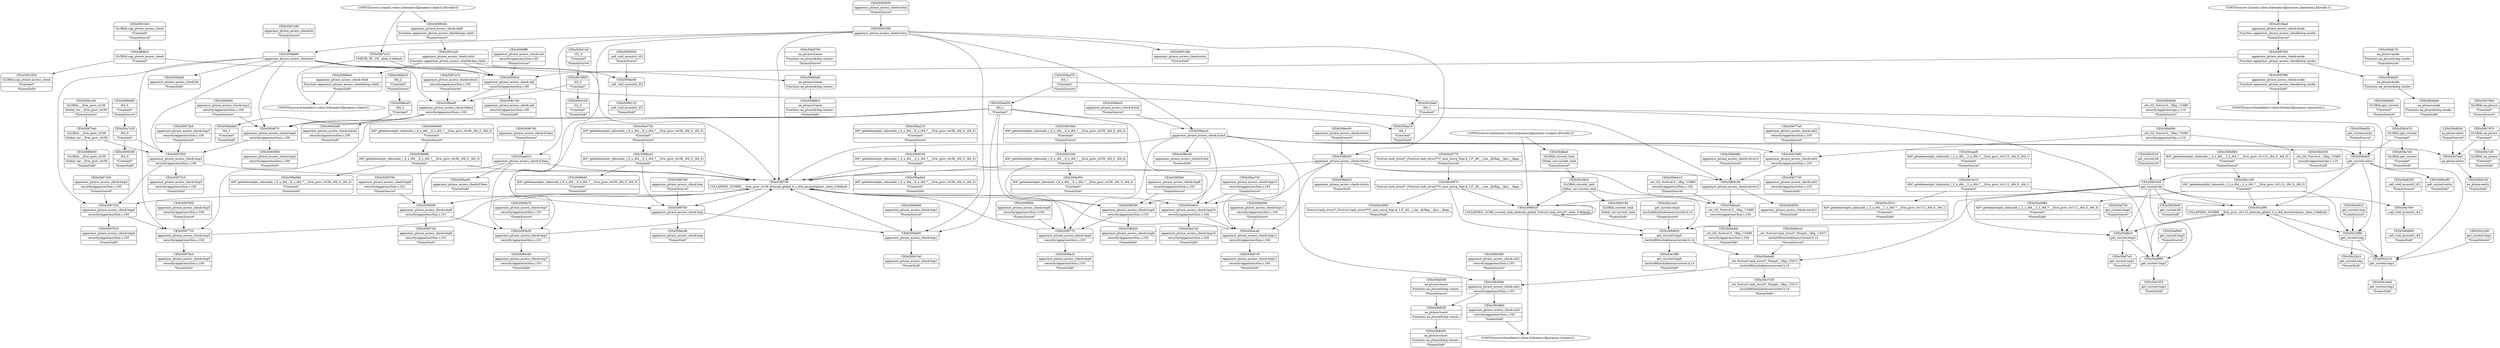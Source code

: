 digraph {
	CE0x5097030 [shape=record,shape=Mrecord,label="{CE0x5097030|apparmor_ptrace_access_check:tmp3|security/apparmor/lsm.c,100}"]
	CE0x50aa010 [shape=record,shape=Mrecord,label="{CE0x50aa010|apparmor_ptrace_access_check:if.then}"]
	CE0x50990e0 [shape=record,shape=Mrecord,label="{CE0x50990e0|apparmor_ptrace_access_check:child|Function::apparmor_ptrace_access_check&Arg::child::|*SummSink*}"]
	CE0x50c4410 [shape=record,shape=Mrecord,label="{CE0x50c4410|i64*_getelementptr_inbounds_(_2_x_i64_,_2_x_i64_*___llvm_gcov_ctr112,_i64_0,_i64_1)|*Constant*}"]
	CE0x50c29f0 [shape=record,shape=Mrecord,label="{CE0x50c29f0|COLLAPSED:_GCMRE___llvm_gcov_ctr112_internal_global_2_x_i64_zeroinitializer:_elem_0:default:}"]
	CE0x50af6c0 [shape=record,shape=Mrecord,label="{CE0x50af6c0|get_current:tmp2}"]
	CE0x50b7970 [shape=record,shape=Mrecord,label="{CE0x50b7970|GLOBAL:aa_ptrace|*Constant*}"]
	CE0x509e7e0 [shape=record,shape=Mrecord,label="{CE0x509e7e0|GLOBAL:get_current|*Constant*|*SummSink*}"]
	CE0x50b5680 [shape=record,shape=Mrecord,label="{CE0x50b5680|apparmor_ptrace_access_check:call1|security/apparmor/lsm.c,103}"]
	CE0x50999f0 [shape=record,shape=Mrecord,label="{CE0x50999f0|i64*_getelementptr_inbounds_(_6_x_i64_,_6_x_i64_*___llvm_gcov_ctr39,_i64_0,_i64_3)|*Constant*}"]
	CE0x508d890 [shape=record,shape=Mrecord,label="{CE0x508d890|_call_void_mcount()_#2|*SummSink*}"]
	CE0x508f7b0 [shape=record,shape=Mrecord,label="{CE0x508f7b0|apparmor_ptrace_access_check:tmp}"]
	CE0x50a1ee0 [shape=record,shape=Mrecord,label="{CE0x50a1ee0|get_current:tmp4|./arch/x86/include/asm/current.h,14|*SummSource*}"]
	CE0x5099040 [shape=record,shape=Mrecord,label="{CE0x5099040|apparmor_ptrace_access_check:child|Function::apparmor_ptrace_access_check&Arg::child::|*SummSource*}"]
	CE0x5099290 [shape=record,shape=Mrecord,label="{CE0x5099290|i64_0|*Constant*|*SummSink*}"]
	CE0x508f740 [shape=record,shape=Mrecord,label="{CE0x508f740|COLLAPSED:_GCMRE___llvm_gcov_ctr39_internal_global_6_x_i64_zeroinitializer:_elem_0:default:}"]
	CE0x50972b0 [shape=record,shape=Mrecord,label="{CE0x50972b0|apparmor_ptrace_access_check:tmp3|security/apparmor/lsm.c,100|*SummSource*}"]
	CE0x50b8c70 [shape=record,shape=Mrecord,label="{CE0x50b8c70|aa_ptrace:mode|Function::aa_ptrace&Arg::mode::|*SummSource*}"]
	CE0x5097730 [shape=record,shape=Mrecord,label="{CE0x5097730|apparmor_ptrace_access_check:tmp5|security/apparmor/lsm.c,100}"]
	CE0x508dde0 [shape=record,shape=Mrecord,label="{CE0x508dde0|i64_2|*Constant*|*SummSink*}"]
	CE0x5096920 [shape=record,shape=Mrecord,label="{CE0x5096920|COLLAPSED:_GCRE_current_task_external_global_%struct.task_struct*:_elem_0:default:}"]
	CE0x50bbaa0 [shape=record,shape=Mrecord,label="{CE0x50bbaa0|_ret_i32_%retval.0,_!dbg_!15480|security/apparmor/lsm.c,104}"]
	CE0x50c4910 [shape=record,shape=Mrecord,label="{CE0x50c4910|get_current:tmp|*SummSource*}"]
	CE0x509b7b0 [shape=record,shape=Mrecord,label="{CE0x509b7b0|apparmor_ptrace_access_check:tmp|*SummSource*}"]
	CE0x5092630 [shape=record,shape=Mrecord,label="{CE0x5092630|apparmor_ptrace_access_check:entry|*SummSource*}"]
	CE0x509aac0 [shape=record,shape=Mrecord,label="{CE0x509aac0|apparmor_ptrace_access_check:if.end}"]
	CE0x50956f0 [shape=record,shape=Mrecord,label="{CE0x50956f0|apparmor_ptrace_access_check:tmp6|security/apparmor/lsm.c,101}"]
	CE0x509e9c0 [shape=record,shape=Mrecord,label="{CE0x509e9c0|get_current:entry}"]
	CE0x50a0750 [shape=record,shape=Mrecord,label="{CE0x50a0750|i64*_getelementptr_inbounds_(_6_x_i64_,_6_x_i64_*___llvm_gcov_ctr39,_i64_0,_i64_0)|*Constant*|*SummSource*}"]
	CE0x50b0180 [shape=record,shape=Mrecord,label="{CE0x50b0180|GLOBAL:current_task|Global_var:current_task|*SummSink*}"]
	CE0x50018c0 [shape=record,shape=Mrecord,label="{CE0x50018c0|GLOBAL:cap_ptrace_access_check|*Constant*|*SummSource*}"]
	CE0x50a0980 [shape=record,shape=Mrecord,label="{CE0x50a0980|i64*_getelementptr_inbounds_(_2_x_i64_,_2_x_i64_*___llvm_gcov_ctr112,_i64_0,_i64_0)|*Constant*|*SummSink*}"]
	CE0x50b8f40 [shape=record,shape=Mrecord,label="{CE0x50b8f40|_ret_i32_%error.0,_!dbg_!15485|security/apparmor/ipc.c,110}"]
	CE0x5094140 [shape=record,shape=Mrecord,label="{CE0x5094140|i32_0|*Constant*|*SummSource*}"]
	CE0x50c2c10 [shape=record,shape=Mrecord,label="{CE0x50c2c10|get_current:tmp1}"]
	CE0x50b8390 [shape=record,shape=Mrecord,label="{CE0x50b8390|aa_ptrace:tracer|Function::aa_ptrace&Arg::tracer::|*SummSource*}"]
	CE0x5091c80 [shape=record,shape=Mrecord,label="{CE0x5091c80|apparmor_ptrace_access_check:bb|*SummSource*}"]
	CE0x50ba210 [shape=record,shape=Mrecord,label="{CE0x50ba210|i64*_getelementptr_inbounds_(_6_x_i64_,_6_x_i64_*___llvm_gcov_ctr39,_i64_0,_i64_5)|*Constant*|*SummSource*}"]
	CE0x50b36d0 [shape=record,shape=Mrecord,label="{CE0x50b36d0|get_current:bb|*SummSink*}"]
	CE0x50ba6c0 [shape=record,shape=Mrecord,label="{CE0x50ba6c0|apparmor_ptrace_access_check:tmp10|security/apparmor/lsm.c,104}"]
	CE0x509ab60 [shape=record,shape=Mrecord,label="{CE0x509ab60|apparmor_ptrace_access_check:bb}"]
	CE0x50b7ea0 [shape=record,shape=Mrecord,label="{CE0x50b7ea0|aa_ptrace:entry}"]
	CE0x50c0770 [shape=record,shape=Mrecord,label="{CE0x50c0770|%struct.task_struct*_(%struct.task_struct**)*_asm_movq_%gs:$_1:P_,$0_,_r,im,_dirflag_,_fpsr_,_flags_|*SummSource*}"]
	CE0x50b7680 [shape=record,shape=Mrecord,label="{CE0x50b7680|apparmor_ptrace_access_check:call2|security/apparmor/lsm.c,103}"]
	CE0x5097a70 [shape=record,shape=Mrecord,label="{CE0x5097a70|apparmor_ptrace_access_check:tobool|security/apparmor/lsm.c,100|*SummSource*}"]
	CE0x50b9d80 [shape=record,shape=Mrecord,label="{CE0x50b9d80|apparmor_ptrace_access_check:retval.0|*SummSource*}"]
	"CONST[source:0(mediator),value:0(static)][purpose:{operation}]"
	CE0x50b9330 [shape=record,shape=Mrecord,label="{CE0x50b9330|i64*_getelementptr_inbounds_(_6_x_i64_,_6_x_i64_*___llvm_gcov_ctr39,_i64_0,_i64_5)|*Constant*}"]
	"CONST[source:0(mediator),value:2(dynamic)][purpose:{object}]"
	CE0x509abd0 [shape=record,shape=Mrecord,label="{CE0x509abd0|apparmor_ptrace_access_check:bb|*SummSink*}"]
	CE0x50b8130 [shape=record,shape=Mrecord,label="{CE0x50b8130|aa_ptrace:entry|*SummSink*}"]
	CE0x509f770 [shape=record,shape=Mrecord,label="{CE0x509f770|apparmor_ptrace_access_check:tmp9|security/apparmor/lsm.c,103}"]
	CE0x50a8250 [shape=record,shape=Mrecord,label="{CE0x50a8250|_call_void_mcount()_#2|*SummSource*}"]
	CE0x50950c0 [shape=record,shape=Mrecord,label="{CE0x50950c0|apparmor_ptrace_access_check:call|security/apparmor/lsm.c,99}"]
	CE0x508d950 [shape=record,shape=Mrecord,label="{CE0x508d950|get_current:tmp4|./arch/x86/include/asm/current.h,14}"]
	CE0x5091040 [shape=record,shape=Mrecord,label="{CE0x5091040|i64*_getelementptr_inbounds_(_6_x_i64_,_6_x_i64_*___llvm_gcov_ctr39,_i64_0,_i64_4)|*Constant*}"]
	CE0x50bbb10 [shape=record,shape=Mrecord,label="{CE0x50bbb10|_ret_i32_%retval.0,_!dbg_!15480|security/apparmor/lsm.c,104|*SummSource*}"]
	CE0x5001a20 [shape=record,shape=Mrecord,label="{CE0x5001a20|apparmor_ptrace_access_check:child|Function::apparmor_ptrace_access_check&Arg::child::}"]
	CE0x50b3510 [shape=record,shape=Mrecord,label="{CE0x50b3510|get_current:bb|*SummSource*}"]
	CE0x50910b0 [shape=record,shape=Mrecord,label="{CE0x50910b0|i64*_getelementptr_inbounds_(_6_x_i64_,_6_x_i64_*___llvm_gcov_ctr39,_i64_0,_i64_4)|*Constant*|*SummSource*}"]
	CE0x50942d0 [shape=record,shape=Mrecord,label="{CE0x50942d0|apparmor_ptrace_access_check:tobool|security/apparmor/lsm.c,100|*SummSink*}"]
	CE0x50af730 [shape=record,shape=Mrecord,label="{CE0x50af730|get_current:tmp2|*SummSource*}"]
	CE0x509bbc0 [shape=record,shape=Mrecord,label="{CE0x509bbc0|apparmor_ptrace_access_check:if.end|*SummSource*}"]
	CE0x50b56f0 [shape=record,shape=Mrecord,label="{CE0x50b56f0|apparmor_ptrace_access_check:call1|security/apparmor/lsm.c,103|*SummSource*}"]
	CE0x508dd10 [shape=record,shape=Mrecord,label="{CE0x508dd10|i64_2|*Constant*|*SummSource*}"]
	CE0x50b7330 [shape=record,shape=Mrecord,label="{CE0x50b7330|_ret_%struct.task_struct*_%tmp4,_!dbg_!15471|./arch/x86/include/asm/current.h,14|*SummSink*}"]
	CE0x509ae10 [shape=record,shape=Mrecord,label="{CE0x509ae10|i64_1|*Constant*|*SummSink*}"]
	CE0x50baca0 [shape=record,shape=Mrecord,label="{CE0x50baca0|apparmor_ptrace_access_check:tmp11|security/apparmor/lsm.c,104}"]
	CE0x50b77a0 [shape=record,shape=Mrecord,label="{CE0x50b77a0|apparmor_ptrace_access_check:call2|security/apparmor/lsm.c,103|*SummSource*}"]
	CE0x50c2ba0 [shape=record,shape=Mrecord,label="{CE0x50c2ba0|i64_1|*Constant*}"]
	CE0x50b90a0 [shape=record,shape=Mrecord,label="{CE0x50b90a0|_ret_i32_%error.0,_!dbg_!15485|security/apparmor/ipc.c,110|*SummSource*}"]
	CE0x50af7a0 [shape=record,shape=Mrecord,label="{CE0x50af7a0|get_current:tmp2|*SummSink*}"]
	CE0x5001930 [shape=record,shape=Mrecord,label="{CE0x5001930|GLOBAL:cap_ptrace_access_check|*Constant*|*SummSink*}"]
	CE0x5096110 [shape=record,shape=Mrecord,label="{CE0x5096110|_call_void_mcount()_#2|*SummSink*}"]
	CE0x50c08c0 [shape=record,shape=Mrecord,label="{CE0x50c08c0|GLOBAL:current_task|Global_var:current_task}"]
	CE0x50ba4b0 [shape=record,shape=Mrecord,label="{CE0x50ba4b0|i64*_getelementptr_inbounds_(_6_x_i64_,_6_x_i64_*___llvm_gcov_ctr39,_i64_0,_i64_5)|*Constant*|*SummSink*}"]
	CE0x509fac0 [shape=record,shape=Mrecord,label="{CE0x509fac0|apparmor_ptrace_access_check:tmp9|security/apparmor/lsm.c,103|*SummSink*}"]
	CE0x50b7900 [shape=record,shape=Mrecord,label="{CE0x50b7900|GLOBAL:aa_ptrace|*Constant*|*SummSource*}"]
	CE0x4f10ba0 [shape=record,shape=Mrecord,label="{CE0x4f10ba0|apparmor_ptrace_access_check:mode|Function::apparmor_ptrace_access_check&Arg::mode::|*SummSource*}"]
	CE0x5097f20 [shape=record,shape=Mrecord,label="{CE0x5097f20|apparmor_ptrace_access_check:mode|Function::apparmor_ptrace_access_check&Arg::mode::}"]
	CE0x50b33e0 [shape=record,shape=Mrecord,label="{CE0x50b33e0|get_current:bb}"]
	CE0x509f340 [shape=record,shape=Mrecord,label="{CE0x509f340|apparmor_ptrace_access_check:tmp8|security/apparmor/lsm.c,103}"]
	CE0x509f3b0 [shape=record,shape=Mrecord,label="{CE0x509f3b0|apparmor_ptrace_access_check:tmp8|security/apparmor/lsm.c,103|*SummSource*}"]
	CE0x50a1f80 [shape=record,shape=Mrecord,label="{CE0x50a1f80|get_current:tmp4|./arch/x86/include/asm/current.h,14|*SummSink*}"]
	CE0x50998d0 [shape=record,shape=Mrecord,label="{CE0x50998d0|apparmor_ptrace_access_check:tmp1|*SummSource*}"]
	CE0x5094590 [shape=record,shape=Mrecord,label="{CE0x5094590|apparmor_ptrace_access_check:tmp2|security/apparmor/lsm.c,100|*SummSink*}"]
	CE0x5097430 [shape=record,shape=Mrecord,label="{CE0x5097430|apparmor_ptrace_access_check:tmp4|security/apparmor/lsm.c,100|*SummSource*}"]
	CE0x5095760 [shape=record,shape=Mrecord,label="{CE0x5095760|apparmor_ptrace_access_check:tmp6|security/apparmor/lsm.c,101|*SummSource*}"]
	CE0x50b8400 [shape=record,shape=Mrecord,label="{CE0x50b8400|aa_ptrace:tracer|Function::aa_ptrace&Arg::tracer::|*SummSink*}"]
	CE0x509ef50 [shape=record,shape=Mrecord,label="{CE0x509ef50|i64*_getelementptr_inbounds_(_6_x_i64_,_6_x_i64_*___llvm_gcov_ctr39,_i64_0,_i64_4)|*Constant*|*SummSink*}"]
	CE0x509bca0 [shape=record,shape=Mrecord,label="{CE0x509bca0|i64*_getelementptr_inbounds_(_6_x_i64_,_6_x_i64_*___llvm_gcov_ctr39,_i64_0,_i64_0)|*Constant*}"]
	CE0x50ba7a0 [shape=record,shape=Mrecord,label="{CE0x50ba7a0|apparmor_ptrace_access_check:tmp10|security/apparmor/lsm.c,104|*SummSink*}"]
	CE0x50957d0 [shape=record,shape=Mrecord,label="{CE0x50957d0|apparmor_ptrace_access_check:tmp6|security/apparmor/lsm.c,101|*SummSink*}"]
	CE0x50947a0 [shape=record,shape=Mrecord,label="{CE0x50947a0|apparmor_ptrace_access_check:tmp1|*SummSink*}"]
	CE0x4ffd6c0 [shape=record,shape=Mrecord,label="{CE0x4ffd6c0|GLOBAL:cap_ptrace_access_check|*Constant*}"]
	CE0x5099450 [shape=record,shape=Mrecord,label="{CE0x5099450|GLOBAL:__llvm_gcov_ctr39|Global_var:__llvm_gcov_ctr39|*SummSink*}"]
	CE0x509ac90 [shape=record,shape=Mrecord,label="{CE0x509ac90|apparmor_ptrace_access_check:tmp|*SummSink*}"]
	CE0x50caef0 [shape=record,shape=Mrecord,label="{CE0x50caef0|i64*_getelementptr_inbounds_(_2_x_i64_,_2_x_i64_*___llvm_gcov_ctr112,_i64_0,_i64_1)|*Constant*|*SummSource*}"]
	"CONST[source:1(input),value:2(dynamic)][purpose:{operation}][SrcIdx:1]"
	CE0x509aa00 [shape=record,shape=Mrecord,label="{CE0x509aa00|apparmor_ptrace_access_check:if.then|*SummSink*}"]
	CE0x509f420 [shape=record,shape=Mrecord,label="{CE0x509f420|apparmor_ptrace_access_check:tmp8|security/apparmor/lsm.c,103|*SummSink*}"]
	CE0x50bb730 [shape=record,shape=Mrecord,label="{CE0x50bb730|apparmor_ptrace_access_check:tmp11|security/apparmor/lsm.c,104|*SummSink*}"]
	CE0x50b6cc0 [shape=record,shape=Mrecord,label="{CE0x50b6cc0|_ret_%struct.task_struct*_%tmp4,_!dbg_!15471|./arch/x86/include/asm/current.h,14|*SummSource*}"]
	CE0x509eb50 [shape=record,shape=Mrecord,label="{CE0x509eb50|get_current:entry|*SummSource*}"]
	CE0x508e740 [shape=record,shape=Mrecord,label="{CE0x508e740|apparmor_ptrace_access_check:call|security/apparmor/lsm.c,99|*SummSink*}"]
	CE0x509af40 [shape=record,shape=Mrecord,label="{CE0x509af40|apparmor_ptrace_access_check:tmp1}"]
	CE0x509a1d0 [shape=record,shape=Mrecord,label="{CE0x509a1d0|GLOBAL:__llvm_gcov_ctr39|Global_var:__llvm_gcov_ctr39|*SummSource*}"]
	CE0x4f10800 [shape=record,shape=Mrecord,label="{CE0x4f10800|i32_0|*Constant*}"]
	CE0x509f900 [shape=record,shape=Mrecord,label="{CE0x509f900|apparmor_ptrace_access_check:tmp9|security/apparmor/lsm.c,103|*SummSource*}"]
	CE0x5097210 [shape=record,shape=Mrecord,label="{CE0x5097210|apparmor_ptrace_access_check:tmp3|security/apparmor/lsm.c,100|*SummSink*}"]
	CE0x50b7730 [shape=record,shape=Mrecord,label="{CE0x50b7730|apparmor_ptrace_access_check:call2|security/apparmor/lsm.c,103|*SummSink*}"]
	CE0x5094fe0 [shape=record,shape=Mrecord,label="{CE0x5094fe0|apparmor_ptrace_access_check:tmp2|security/apparmor/lsm.c,100|*SummSource*}"]
	CE0x50979c0 [shape=record,shape=Mrecord,label="{CE0x50979c0|apparmor_ptrace_access_check:tmp5|security/apparmor/lsm.c,100|*SummSink*}"]
	CE0x50b9200 [shape=record,shape=Mrecord,label="{CE0x50b9200|_ret_i32_%error.0,_!dbg_!15485|security/apparmor/ipc.c,110|*SummSink*}"]
	CE0x5096d00 [shape=record,shape=Mrecord,label="{CE0x5096d00|i64_0|*Constant*|*SummSource*}"]
	CE0x50b84d0 [shape=record,shape=Mrecord,label="{CE0x50b84d0|aa_ptrace:tracee|Function::aa_ptrace&Arg::tracee::}"]
	CE0x50b8030 [shape=record,shape=Mrecord,label="{CE0x50b8030|aa_ptrace:entry|*SummSource*}"]
	CE0x509ec90 [shape=record,shape=Mrecord,label="{CE0x509ec90|get_current:entry|*SummSink*}"]
	CE0x5097f90 [shape=record,shape=Mrecord,label="{CE0x5097f90|apparmor_ptrace_access_check:mode|Function::apparmor_ptrace_access_check&Arg::mode::|*SummSink*}"]
	"CONST[source:2(external),value:2(dynamic)][purpose:{subject}][SrcIdx:2]"
	CE0x50c26a0 [shape=record,shape=Mrecord,label="{CE0x50c26a0|get_current:tmp1|*SummSink*}"]
	CE0x50bc160 [shape=record,shape=Mrecord,label="{CE0x50bc160|i64*_getelementptr_inbounds_(_2_x_i64_,_2_x_i64_*___llvm_gcov_ctr112,_i64_0,_i64_0)|*Constant*}"]
	"CONST[source:0(mediator),value:2(dynamic)][purpose:{subject}]"
	CE0x5097950 [shape=record,shape=Mrecord,label="{CE0x5097950|apparmor_ptrace_access_check:tmp5|security/apparmor/lsm.c,100|*SummSource*}"]
	CE0x50b81f0 [shape=record,shape=Mrecord,label="{CE0x50b81f0|aa_ptrace:tracer|Function::aa_ptrace&Arg::tracer::}"]
	CE0x50c2980 [shape=record,shape=Mrecord,label="{CE0x50c2980|get_current:tmp}"]
	CE0x509bc30 [shape=record,shape=Mrecord,label="{CE0x509bc30|apparmor_ptrace_access_check:if.end|*SummSink*}"]
	CE0x50c0800 [shape=record,shape=Mrecord,label="{CE0x50c0800|%struct.task_struct*_(%struct.task_struct**)*_asm_movq_%gs:$_1:P_,$0_,_r,im,_dirflag_,_fpsr_,_flags_|*SummSink*}"]
	CE0x50a7f20 [shape=record,shape=Mrecord,label="{CE0x50a7f20|get_current:tmp3|*SummSink*}"]
	CE0x5092560 [shape=record,shape=Mrecord,label="{CE0x5092560|apparmor_ptrace_access_check:entry}"]
	CE0x50ba730 [shape=record,shape=Mrecord,label="{CE0x50ba730|apparmor_ptrace_access_check:tmp10|security/apparmor/lsm.c,104|*SummSource*}"]
	CE0x50941b0 [shape=record,shape=Mrecord,label="{CE0x50941b0|i32_0|*Constant*|*SummSink*}"]
	CE0x50b8da0 [shape=record,shape=Mrecord,label="{CE0x50b8da0|aa_ptrace:mode|Function::aa_ptrace&Arg::mode::|*SummSink*}"]
	CE0x5095b50 [shape=record,shape=Mrecord,label="{CE0x5095b50|apparmor_ptrace_access_check:tmp7|security/apparmor/lsm.c,101}"]
	CE0x50b9c50 [shape=record,shape=Mrecord,label="{CE0x50b9c50|apparmor_ptrace_access_check:retval.0}"]
	CE0x50b88c0 [shape=record,shape=Mrecord,label="{CE0x50b88c0|aa_ptrace:tracee|Function::aa_ptrace&Arg::tracee::|*SummSink*}"]
	CE0x5099d00 [shape=record,shape=Mrecord,label="{CE0x5099d00|i64*_getelementptr_inbounds_(_6_x_i64_,_6_x_i64_*___llvm_gcov_ctr39,_i64_0,_i64_3)|*Constant*|*SummSource*}"]
	CE0x50913d0 [shape=record,shape=Mrecord,label="{CE0x50913d0|apparmor_ptrace_access_check:entry|*SummSink*}"]
	CE0x50b6e80 [shape=record,shape=Mrecord,label="{CE0x50b6e80|_ret_%struct.task_struct*_%tmp4,_!dbg_!15471|./arch/x86/include/asm/current.h,14}"]
	CE0x5097320 [shape=record,shape=Mrecord,label="{CE0x5097320|apparmor_ptrace_access_check:tmp4|security/apparmor/lsm.c,100}"]
	CE0x5097e10 [shape=record,shape=Mrecord,label="{CE0x5097e10|VOIDTB_TE:_CE:_elem_0:default:}"]
	CE0x50970a0 [shape=record,shape=Mrecord,label="{CE0x50970a0|GLOBAL:__llvm_gcov_ctr39|Global_var:__llvm_gcov_ctr39}"]
	CE0x5096050 [shape=record,shape=Mrecord,label="{CE0x5096050|_call_void_mcount()_#2|*SummSource*}"]
	CE0x50b5a70 [shape=record,shape=Mrecord,label="{CE0x50b5a70|GLOBAL:get_current|*Constant*}"]
	CE0x50af9e0 [shape=record,shape=Mrecord,label="{CE0x50af9e0|get_current:tmp3|*SummSource*}"]
	CE0x508f440 [shape=record,shape=Mrecord,label="{CE0x508f440|apparmor_ptrace_access_check:return}"]
	CE0x508f6d0 [shape=record,shape=Mrecord,label="{CE0x508f6d0|i64*_getelementptr_inbounds_(_6_x_i64_,_6_x_i64_*___llvm_gcov_ctr39,_i64_0,_i64_0)|*Constant*|*SummSink*}"]
	CE0x50b9f20 [shape=record,shape=Mrecord,label="{CE0x50b9f20|apparmor_ptrace_access_check:retval.0|*SummSink*}"]
	CE0x50c0310 [shape=record,shape=Mrecord,label="{CE0x50c0310|i64*_getelementptr_inbounds_(_2_x_i64_,_2_x_i64_*___llvm_gcov_ctr112,_i64_0,_i64_1)|*Constant*|*SummSink*}"]
	CE0x509e6b0 [shape=record,shape=Mrecord,label="{CE0x509e6b0|GLOBAL:get_current|*Constant*|*SummSource*}"]
	"CONST[source:1(input),value:2(dynamic)][purpose:{object}][SrcIdx:0]"
	CE0x509ad00 [shape=record,shape=Mrecord,label="{CE0x509ad00|i64_1|*Constant*}"]
	CE0x509aed0 [shape=record,shape=Mrecord,label="{CE0x509aed0|_call_void_mcount()_#2}"]
	CE0x50af890 [shape=record,shape=Mrecord,label="{CE0x50af890|get_current:tmp3}"]
	CE0x50c2c80 [shape=record,shape=Mrecord,label="{CE0x50c2c80|get_current:tmp1|*SummSource*}"]
	CE0x5090b70 [shape=record,shape=Mrecord,label="{CE0x5090b70|apparmor_ptrace_access_check:tmp7|security/apparmor/lsm.c,101|*SummSource*}"]
	CE0x508ec60 [shape=record,shape=Mrecord,label="{CE0x508ec60|apparmor_ptrace_access_check:return|*SummSource*}"]
	CE0x50c2b10 [shape=record,shape=Mrecord,label="{CE0x50c2b10|get_current:tmp|*SummSink*}"]
	CE0x509a680 [shape=record,shape=Mrecord,label="{CE0x509a680|i64*_getelementptr_inbounds_(_6_x_i64_,_6_x_i64_*___llvm_gcov_ctr39,_i64_0,_i64_3)|*Constant*|*SummSink*}"]
	CE0x5096ad0 [shape=record,shape=Mrecord,label="{CE0x5096ad0|apparmor_ptrace_access_check:tobool|security/apparmor/lsm.c,100}"]
	CE0x50a7fe0 [shape=record,shape=Mrecord,label="{CE0x50a7fe0|_call_void_mcount()_#2}"]
	CE0x50c0670 [shape=record,shape=Mrecord,label="{CE0x50c0670|%struct.task_struct*_(%struct.task_struct**)*_asm_movq_%gs:$_1:P_,$0_,_r,im,_dirflag_,_fpsr_,_flags_}"]
	CE0x508dff0 [shape=record,shape=Mrecord,label="{CE0x508dff0|apparmor_ptrace_access_check:call|security/apparmor/lsm.c,99|*SummSource*}"]
	CE0x50a7c20 [shape=record,shape=Mrecord,label="{CE0x50a7c20|i64_0|*Constant*}"]
	CE0x50967d0 [shape=record,shape=Mrecord,label="{CE0x50967d0|apparmor_ptrace_access_check:if.then|*SummSource*}"]
	CE0x5090cd0 [shape=record,shape=Mrecord,label="{CE0x5090cd0|apparmor_ptrace_access_check:tmp7|security/apparmor/lsm.c,101|*SummSink*}"]
	CE0x509b090 [shape=record,shape=Mrecord,label="{CE0x509b090|i64*_getelementptr_inbounds_(_2_x_i64_,_2_x_i64_*___llvm_gcov_ctr112,_i64_0,_i64_0)|*Constant*|*SummSource*}"]
	CE0x50afee0 [shape=record,shape=Mrecord,label="{CE0x50afee0|GLOBAL:current_task|Global_var:current_task|*SummSource*}"]
	CE0x5094f70 [shape=record,shape=Mrecord,label="{CE0x5094f70|apparmor_ptrace_access_check:tmp2|security/apparmor/lsm.c,100}"]
	CE0x508dca0 [shape=record,shape=Mrecord,label="{CE0x508dca0|i64_2|*Constant*}"]
	CE0x5097610 [shape=record,shape=Mrecord,label="{CE0x5097610|apparmor_ptrace_access_check:tmp4|security/apparmor/lsm.c,100|*SummSink*}"]
	CE0x509ad70 [shape=record,shape=Mrecord,label="{CE0x509ad70|i64_1|*Constant*|*SummSource*}"]
	CE0x50b58b0 [shape=record,shape=Mrecord,label="{CE0x50b58b0|apparmor_ptrace_access_check:call1|security/apparmor/lsm.c,103|*SummSink*}"]
	CE0x50b7cf0 [shape=record,shape=Mrecord,label="{CE0x50b7cf0|GLOBAL:aa_ptrace|*Constant*|*SummSink*}"]
	CE0x508ed20 [shape=record,shape=Mrecord,label="{CE0x508ed20|apparmor_ptrace_access_check:return|*SummSink*}"]
	CE0x50b8700 [shape=record,shape=Mrecord,label="{CE0x50b8700|aa_ptrace:tracee|Function::aa_ptrace&Arg::tracee::|*SummSource*}"]
	CE0x50bb5b0 [shape=record,shape=Mrecord,label="{CE0x50bb5b0|apparmor_ptrace_access_check:tmp11|security/apparmor/lsm.c,104|*SummSource*}"]
	CE0x50bbfa0 [shape=record,shape=Mrecord,label="{CE0x50bbfa0|_ret_i32_%retval.0,_!dbg_!15480|security/apparmor/lsm.c,104|*SummSink*}"]
	CE0x50b8a60 [shape=record,shape=Mrecord,label="{CE0x50b8a60|aa_ptrace:mode|Function::aa_ptrace&Arg::mode::}"]
	CE0x50b7ea0 -> CE0x50b8130
	CE0x50967d0 -> CE0x50aa010
	CE0x509ad00 -> CE0x509ae10
	CE0x50c08c0 -> CE0x508d950
	CE0x5092630 -> CE0x5092560
	CE0x508d950 -> CE0x50a1f80
	CE0x509ad00 -> CE0x50baca0
	CE0x509af40 -> CE0x50947a0
	CE0x509ab60 -> CE0x508f740
	CE0x50b9330 -> CE0x508f740
	CE0x509ab60 -> CE0x5096ad0
	CE0x50bc160 -> CE0x50a0980
	"CONST[source:1(input),value:2(dynamic)][purpose:{operation}][SrcIdx:1]" -> CE0x4f10ba0
	CE0x5097030 -> CE0x5097210
	CE0x50b8c70 -> CE0x50b8a60
	CE0x509f770 -> CE0x508f740
	CE0x50b7680 -> CE0x50b9c50
	CE0x509ab60 -> CE0x509abd0
	CE0x50b6e80 -> CE0x50b7330
	CE0x50950c0 -> CE0x50b9c50
	CE0x508f7b0 -> CE0x509ac90
	CE0x50950c0 -> CE0x5096ad0
	CE0x5097730 -> CE0x508f740
	CE0x509e6b0 -> CE0x50b5a70
	CE0x50ba210 -> CE0x50b9330
	CE0x50af6c0 -> CE0x50af890
	CE0x50b8700 -> CE0x50b84d0
	CE0x50aa010 -> CE0x509aa00
	CE0x508f440 -> CE0x508ed20
	CE0x50c0670 -> CE0x50c0800
	CE0x5095b50 -> CE0x5090cd0
	CE0x509f770 -> CE0x509fac0
	CE0x50b33e0 -> CE0x50b6e80
	CE0x4f10800 -> CE0x5096ad0
	CE0x50998d0 -> CE0x509af40
	CE0x5092560 -> CE0x508f740
	CE0x508f740 -> CE0x508f7b0
	CE0x5094f70 -> CE0x5094590
	CE0x50af890 -> CE0x50a7f20
	CE0x50b33e0 -> CE0x50af890
	CE0x50b33e0 -> CE0x50a7fe0
	CE0x5099d00 -> CE0x50999f0
	CE0x509ad00 -> CE0x509f770
	CE0x50b56f0 -> CE0x50b5680
	CE0x50b3510 -> CE0x50b33e0
	CE0x50b58b0 -> "CONST[source:0(mediator),value:2(dynamic)][purpose:{subject}]"
	CE0x5092560 -> CE0x50913d0
	CE0x5096050 -> CE0x509aed0
	CE0x508f740 -> CE0x50ba6c0
	CE0x50c08c0 -> CE0x50b0180
	CE0x50b8f40 -> CE0x50b7680
	CE0x5096d00 -> CE0x50a7c20
	CE0x509ad00 -> CE0x5094f70
	CE0x508dca0 -> CE0x5094f70
	CE0x50a0750 -> CE0x509bca0
	CE0x5001a20 -> CE0x50990e0
	CE0x50b9d80 -> CE0x50b9c50
	CE0x50b7900 -> CE0x50b7970
	CE0x509aac0 -> CE0x50b7ea0
	CE0x5097950 -> CE0x5097730
	CE0x509aac0 -> CE0x509e9c0
	CE0x5094f70 -> CE0x5097030
	CE0x50a8250 -> CE0x50a7fe0
	CE0x509bca0 -> CE0x508f7b0
	CE0x509ad00 -> CE0x509af40
	CE0x50b8030 -> CE0x50b7ea0
	CE0x50c08c0 -> CE0x5096920
	CE0x4ffd6c0 -> CE0x50950c0
	CE0x50c4910 -> CE0x50c2980
	CE0x50a7c20 -> CE0x5099290
	CE0x50c2ba0 -> CE0x509ae10
	CE0x50c29f0 -> CE0x50c2980
	CE0x509aac0 -> CE0x509f340
	CE0x5097f20 -> CE0x5097f90
	CE0x5096ad0 -> CE0x50942d0
	CE0x5095b50 -> CE0x508f740
	CE0x50bb5b0 -> CE0x50baca0
	CE0x50afee0 -> CE0x50c08c0
	CE0x509aac0 -> CE0x50b7680
	CE0x50c4410 -> CE0x50c29f0
	CE0x50ba730 -> CE0x50ba6c0
	CE0x509f3b0 -> CE0x509f340
	CE0x50af890 -> CE0x50c29f0
	CE0x50b8a60 -> CE0x50b8da0
	CE0x50b81f0 -> CE0x50b8400
	CE0x509ab60 -> CE0x5097730
	CE0x5097430 -> CE0x5097320
	"CONST[source:2(external),value:2(dynamic)][purpose:{subject}][SrcIdx:2]" -> CE0x5096920
	CE0x50b33e0 -> CE0x50c29f0
	CE0x508dca0 -> CE0x508dde0
	CE0x50b9330 -> CE0x50ba6c0
	CE0x5091040 -> CE0x508f740
	CE0x50c29f0 -> CE0x50af6c0
	CE0x50b84d0 -> CE0x50b88c0
	CE0x509a1d0 -> CE0x50970a0
	CE0x50b7680 -> CE0x50b7730
	CE0x5094140 -> CE0x4f10800
	CE0x509ad70 -> CE0x50c2ba0
	CE0x5091040 -> CE0x509ef50
	CE0x50aa010 -> CE0x5095b50
	CE0x508dff0 -> CE0x50950c0
	CE0x5094fe0 -> CE0x5094f70
	CE0x50b77a0 -> CE0x50b7680
	"CONST[source:1(input),value:2(dynamic)][purpose:{object}][SrcIdx:0]" -> CE0x5099040
	CE0x508f7b0 -> CE0x509af40
	CE0x50ba6c0 -> CE0x50ba7a0
	CE0x5095760 -> CE0x50956f0
	CE0x508f740 -> CE0x509f340
	CE0x50baca0 -> CE0x508f740
	CE0x50c4410 -> CE0x50c0310
	CE0x50c2ba0 -> CE0x50af890
	CE0x5096920 -> CE0x5096920
	CE0x5092560 -> CE0x508f7b0
	CE0x509aac0 -> CE0x509bc30
	CE0x5097320 -> CE0x5097730
	CE0x509bca0 -> CE0x508f740
	CE0x50bbb10 -> CE0x50bbaa0
	CE0x50bbaa0 -> CE0x50bbfa0
	CE0x50c2980 -> CE0x50c2c10
	CE0x509ab60 -> CE0x50950c0
	CE0x508f440 -> CE0x508f740
	CE0x5092560 -> CE0x50aa010
	CE0x5097e10 -> "CONST[source:0(mediator),value:2(dynamic)][purpose:{object}]"
	CE0x50b7970 -> CE0x50b7cf0
	CE0x50b5a70 -> CE0x509e9c0
	CE0x508f440 -> CE0x50b9c50
	CE0x50c0670 -> CE0x5096920
	CE0x50c2ba0 -> CE0x50c2c10
	CE0x5097e10 -> CE0x50950c0
	CE0x50972b0 -> CE0x5097030
	CE0x50018c0 -> CE0x4ffd6c0
	CE0x50caef0 -> CE0x50c4410
	CE0x5092560 -> CE0x509aac0
	CE0x5097730 -> CE0x50979c0
	CE0x509e9c0 -> CE0x50c2c10
	"CONST[source:1(input),value:2(dynamic)][purpose:{object}][SrcIdx:0]" -> CE0x5097e10
	CE0x50af9e0 -> CE0x50af890
	CE0x5092560 -> CE0x509ab60
	CE0x50956f0 -> CE0x50957d0
	CE0x50910b0 -> CE0x5091040
	CE0x50c0670 -> CE0x508d950
	CE0x5097030 -> CE0x5097320
	CE0x509ab60 -> CE0x5097320
	CE0x50b5a70 -> CE0x509e7e0
	CE0x5097320 -> CE0x5097610
	CE0x50b33e0 -> CE0x50b36d0
	CE0x50bc160 -> CE0x50c29f0
	CE0x5001a20 -> CE0x50b84d0
	CE0x509ad70 -> CE0x509ad00
	CE0x50a7fe0 -> CE0x508d890
	CE0x509f900 -> CE0x509f770
	CE0x509aed0 -> CE0x5096110
	CE0x508dd10 -> CE0x508dca0
	CE0x509ab60 -> CE0x5094f70
	"CONST[source:2(external),value:2(dynamic)][purpose:{subject}][SrcIdx:2]" -> CE0x50afee0
	CE0x4f10ba0 -> CE0x5097f20
	CE0x50c2c10 -> CE0x50c29f0
	CE0x4ffd6c0 -> CE0x5001930
	CE0x50999f0 -> CE0x509a680
	CE0x509b090 -> CE0x50bc160
	CE0x509e9c0 -> CE0x50b33e0
	CE0x50ba6c0 -> CE0x50baca0
	CE0x509b7b0 -> CE0x508f7b0
	CE0x50b8390 -> CE0x50b81f0
	CE0x50c4410 -> CE0x50af6c0
	CE0x50aa010 -> CE0x508f740
	CE0x50bc160 -> CE0x50c2980
	CE0x5096ad0 -> CE0x5094f70
	CE0x509e9c0 -> CE0x50c29f0
	CE0x50b9c50 -> CE0x50b9f20
	CE0x50b33e0 -> CE0x50af6c0
	CE0x508ec60 -> CE0x508f440
	CE0x50b90a0 -> CE0x50b8f40
	CE0x50af6c0 -> CE0x50af7a0
	CE0x50a1ee0 -> CE0x508d950
	CE0x509ab60 -> CE0x509aed0
	CE0x509f340 -> CE0x509f420
	CE0x50b5680 -> CE0x50b58b0
	CE0x50b33e0 -> CE0x508d950
	CE0x50c2980 -> CE0x50c2b10
	CE0x5097030 -> CE0x508f740
	CE0x509aac0 -> CE0x508f740
	CE0x50b5680 -> CE0x50b81f0
	CE0x508d950 -> CE0x50b6e80
	CE0x5092560 -> CE0x509af40
	CE0x508f440 -> CE0x50bbaa0
	CE0x509ab60 -> CE0x5097030
	CE0x5090b70 -> CE0x5095b50
	CE0x50999f0 -> CE0x50956f0
	CE0x50af730 -> CE0x50af6c0
	CE0x509e9c0 -> CE0x50c2980
	CE0x508f440 -> CE0x50ba6c0
	CE0x50970a0 -> CE0x5099450
	CE0x50970a0 -> CE0x5097030
	CE0x50956f0 -> CE0x5095b50
	CE0x4f10800 -> CE0x50941b0
	CE0x50b8f40 -> CE0x50b9200
	CE0x5096920 -> "CONST[source:0(mediator),value:2(dynamic)][purpose:{subject}]"
	CE0x509aac0 -> CE0x50b5680
	CE0x50990e0 -> "CONST[source:0(mediator),value:2(dynamic)][purpose:{object}]"
	CE0x50950c0 -> CE0x508e740
	CE0x50baca0 -> CE0x50bb730
	CE0x5097f90 -> "CONST[source:0(mediator),value:0(static)][purpose:{operation}]"
	CE0x50aa010 -> CE0x50956f0
	CE0x5096920 -> CE0x508d950
	CE0x5097f20 -> CE0x50950c0
	CE0x508f740 -> CE0x50956f0
	CE0x50b9c50 -> CE0x50bbaa0
	CE0x509f340 -> CE0x509f770
	CE0x50b7970 -> CE0x50b7ea0
	CE0x50b33e0 -> CE0x5096920
	CE0x5097f20 -> CE0x50b8a60
	CE0x508f740 -> CE0x5097320
	CE0x5091040 -> CE0x509f340
	CE0x50c2c10 -> CE0x50c26a0
	CE0x50999f0 -> CE0x508f740
	CE0x509eb50 -> CE0x509e9c0
	CE0x5091c80 -> CE0x509ab60
	CE0x509bbc0 -> CE0x509aac0
	CE0x509ad00 -> CE0x5097730
	CE0x50c0770 -> CE0x50c0670
	CE0x50a7c20 -> CE0x5097030
	CE0x50b9330 -> CE0x50ba4b0
	CE0x5099040 -> CE0x5001a20
	CE0x509aac0 -> CE0x509f770
	CE0x509bca0 -> CE0x508f6d0
	CE0x50b6e80 -> CE0x50b5680
	CE0x50c2c80 -> CE0x50c2c10
	CE0x508f440 -> CE0x50baca0
	CE0x509af40 -> CE0x508f740
	CE0x5092560 -> CE0x508f440
	CE0x5097a70 -> CE0x5096ad0
	CE0x509ad00 -> CE0x5095b50
	CE0x50b6cc0 -> CE0x50b6e80
	CE0x509e9c0 -> CE0x509ec90
	CE0x5001a20 -> CE0x50950c0
}